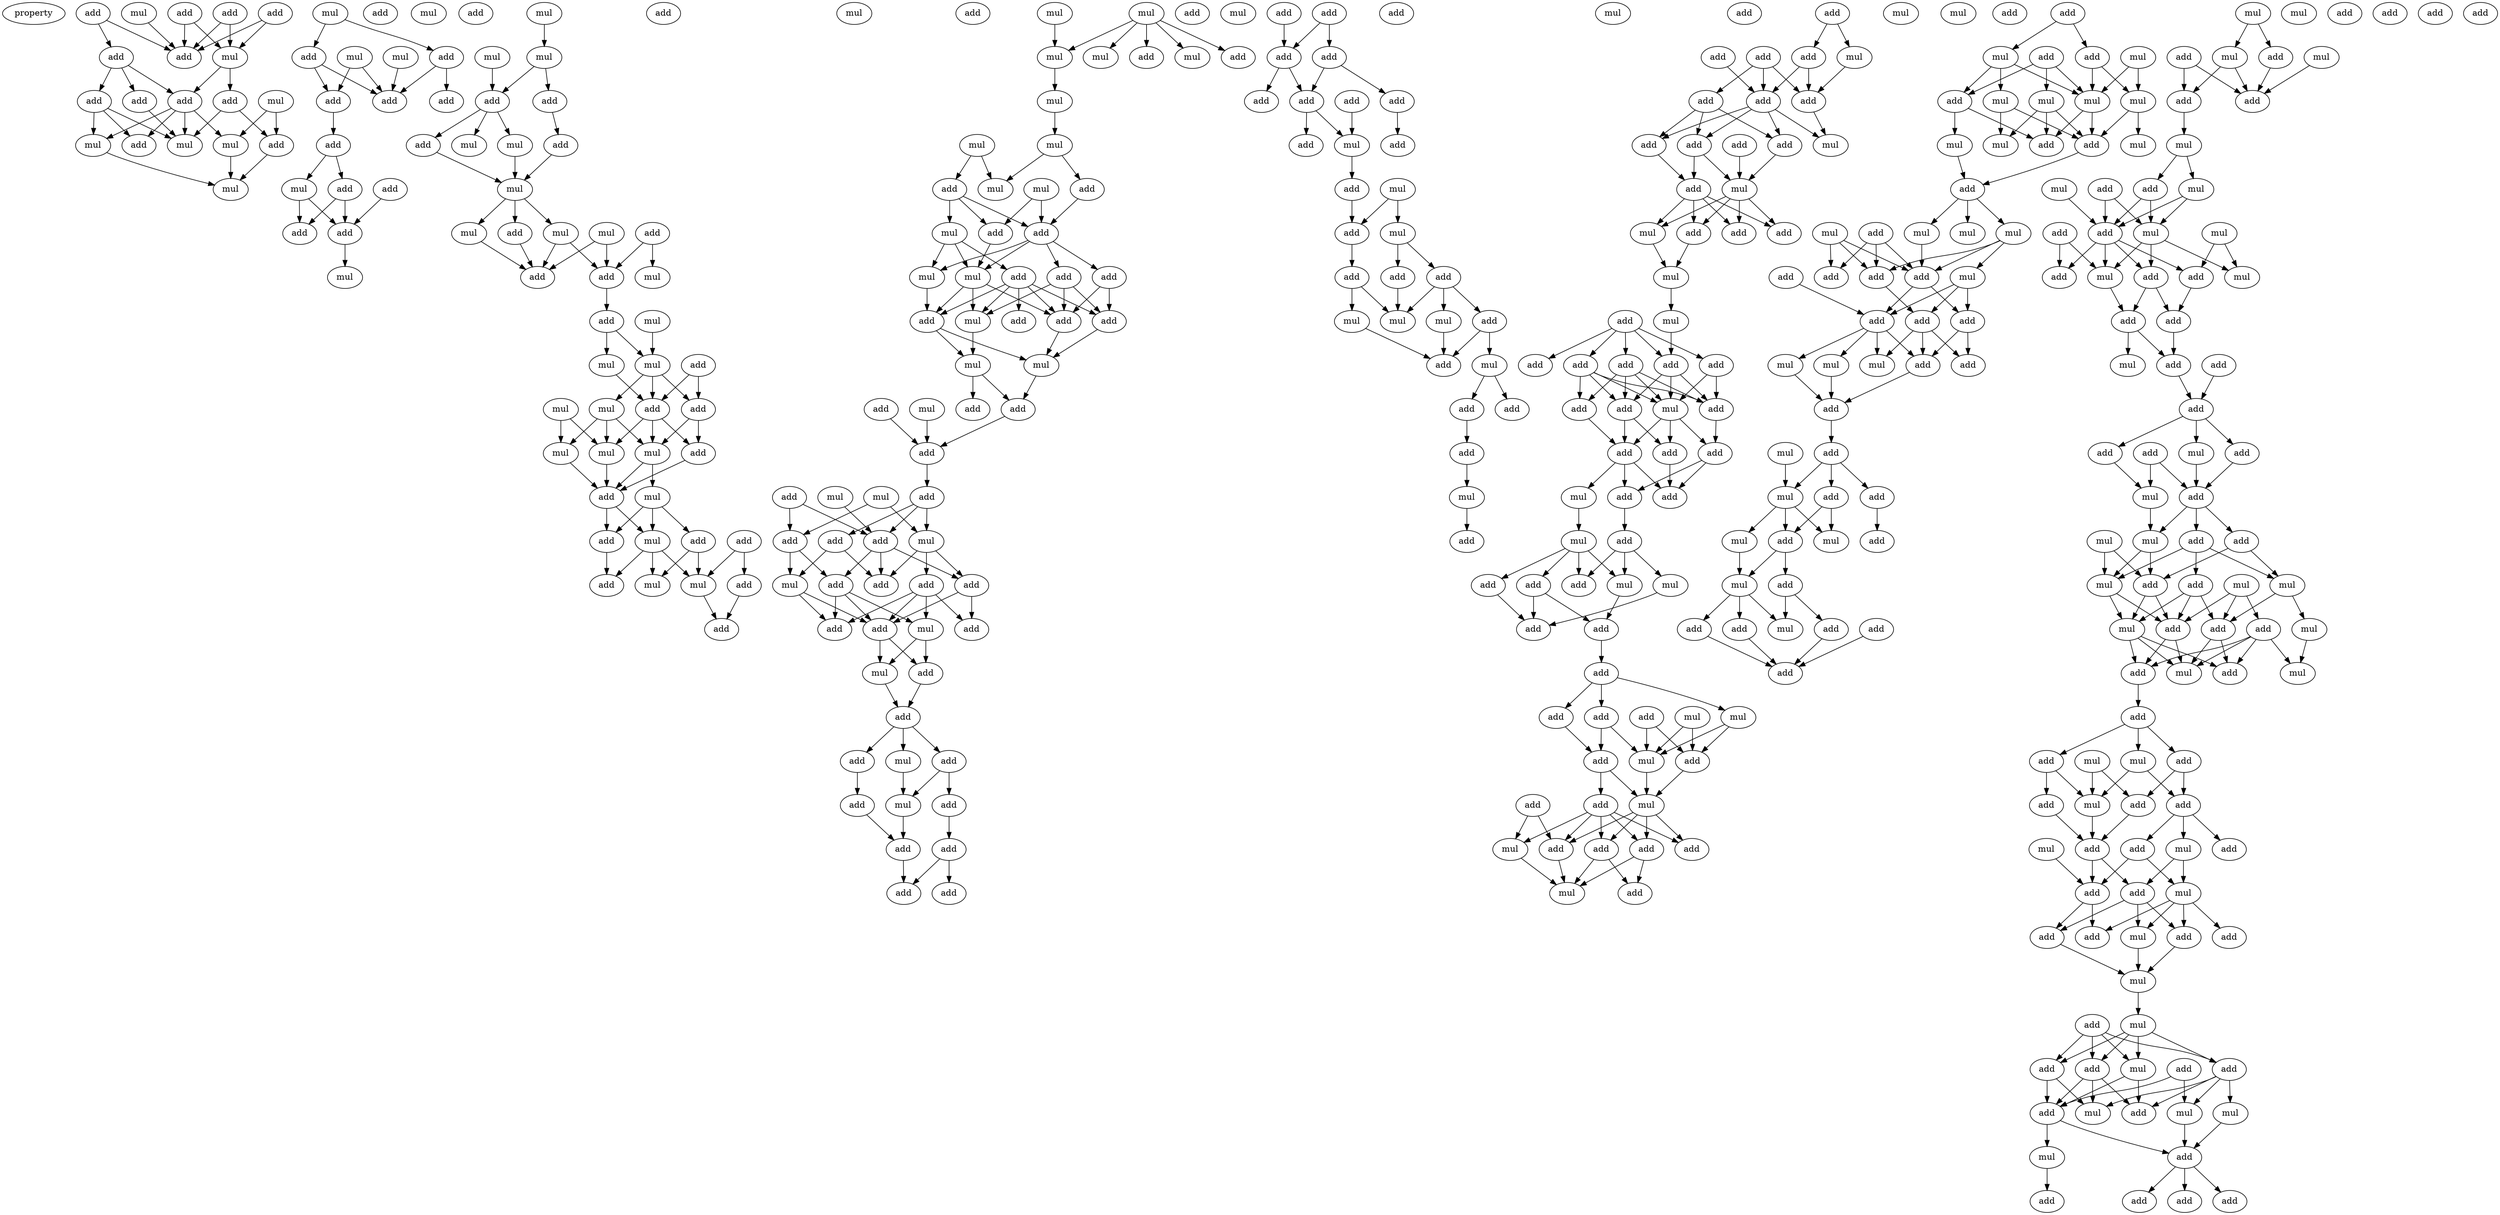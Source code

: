 digraph {
    node [fontcolor=black]
    property [mul=2,lf=1.0]
    0 [ label = add ];
    1 [ label = add ];
    2 [ label = mul ];
    3 [ label = add ];
    4 [ label = add ];
    5 [ label = add ];
    6 [ label = mul ];
    7 [ label = add ];
    8 [ label = add ];
    9 [ label = mul ];
    10 [ label = add ];
    11 [ label = add ];
    12 [ label = add ];
    13 [ label = mul ];
    14 [ label = mul ];
    15 [ label = mul ];
    16 [ label = add ];
    17 [ label = add ];
    18 [ label = mul ];
    19 [ label = mul ];
    20 [ label = add ];
    21 [ label = mul ];
    22 [ label = mul ];
    23 [ label = add ];
    24 [ label = add ];
    25 [ label = add ];
    26 [ label = add ];
    27 [ label = mul ];
    28 [ label = add ];
    29 [ label = add ];
    30 [ label = add ];
    31 [ label = mul ];
    32 [ label = add ];
    33 [ label = add ];
    34 [ label = add ];
    35 [ label = add ];
    36 [ label = mul ];
    37 [ label = mul ];
    38 [ label = mul ];
    39 [ label = mul ];
    40 [ label = add ];
    41 [ label = add ];
    42 [ label = add ];
    43 [ label = mul ];
    44 [ label = add ];
    45 [ label = mul ];
    46 [ label = add ];
    47 [ label = mul ];
    48 [ label = mul ];
    49 [ label = add ];
    50 [ label = add ];
    51 [ label = mul ];
    52 [ label = mul ];
    53 [ label = mul ];
    54 [ label = mul ];
    55 [ label = add ];
    56 [ label = add ];
    57 [ label = mul ];
    58 [ label = add ];
    59 [ label = add ];
    60 [ label = mul ];
    61 [ label = mul ];
    62 [ label = mul ];
    63 [ label = add ];
    64 [ label = mul ];
    65 [ label = add ];
    66 [ label = mul ];
    67 [ label = add ];
    68 [ label = mul ];
    69 [ label = mul ];
    70 [ label = mul ];
    71 [ label = add ];
    72 [ label = add ];
    73 [ label = add ];
    74 [ label = add ];
    75 [ label = mul ];
    76 [ label = mul ];
    77 [ label = mul ];
    78 [ label = add ];
    79 [ label = add ];
    80 [ label = add ];
    81 [ label = add ];
    82 [ label = mul ];
    83 [ label = mul ];
    84 [ label = add ];
    85 [ label = mul ];
    86 [ label = mul ];
    87 [ label = add ];
    88 [ label = mul ];
    89 [ label = mul ];
    90 [ label = mul ];
    91 [ label = mul ];
    92 [ label = add ];
    93 [ label = mul ];
    94 [ label = mul ];
    95 [ label = add ];
    96 [ label = add ];
    97 [ label = add ];
    98 [ label = mul ];
    99 [ label = add ];
    100 [ label = add ];
    101 [ label = add ];
    102 [ label = mul ];
    103 [ label = mul ];
    104 [ label = add ];
    105 [ label = add ];
    106 [ label = add ];
    107 [ label = add ];
    108 [ label = mul ];
    109 [ label = mul ];
    110 [ label = mul ];
    111 [ label = add ];
    112 [ label = add ];
    113 [ label = mul ];
    114 [ label = add ];
    115 [ label = add ];
    116 [ label = add ];
    117 [ label = add ];
    118 [ label = mul ];
    119 [ label = mul ];
    120 [ label = add ];
    121 [ label = add ];
    122 [ label = mul ];
    123 [ label = add ];
    124 [ label = add ];
    125 [ label = add ];
    126 [ label = add ];
    127 [ label = add ];
    128 [ label = add ];
    129 [ label = mul ];
    130 [ label = add ];
    131 [ label = add ];
    132 [ label = mul ];
    133 [ label = add ];
    134 [ label = mul ];
    135 [ label = add ];
    136 [ label = add ];
    137 [ label = mul ];
    138 [ label = add ];
    139 [ label = add ];
    140 [ label = mul ];
    141 [ label = mul ];
    142 [ label = add ];
    143 [ label = add ];
    144 [ label = add ];
    145 [ label = add ];
    146 [ label = add ];
    147 [ label = add ];
    148 [ label = add ];
    149 [ label = add ];
    150 [ label = add ];
    151 [ label = add ];
    152 [ label = add ];
    153 [ label = add ];
    154 [ label = add ];
    155 [ label = add ];
    156 [ label = add ];
    157 [ label = add ];
    158 [ label = add ];
    159 [ label = mul ];
    160 [ label = add ];
    161 [ label = mul ];
    162 [ label = add ];
    163 [ label = mul ];
    164 [ label = add ];
    165 [ label = add ];
    166 [ label = add ];
    167 [ label = mul ];
    168 [ label = add ];
    169 [ label = mul ];
    170 [ label = mul ];
    171 [ label = mul ];
    172 [ label = add ];
    173 [ label = add ];
    174 [ label = add ];
    175 [ label = add ];
    176 [ label = mul ];
    177 [ label = mul ];
    178 [ label = add ];
    179 [ label = add ];
    180 [ label = add ];
    181 [ label = add ];
    182 [ label = mul ];
    183 [ label = mul ];
    184 [ label = add ];
    185 [ label = add ];
    186 [ label = add ];
    187 [ label = add ];
    188 [ label = add ];
    189 [ label = add ];
    190 [ label = add ];
    191 [ label = add ];
    192 [ label = add ];
    193 [ label = mul ];
    194 [ label = mul ];
    195 [ label = add ];
    196 [ label = mul ];
    197 [ label = add ];
    198 [ label = mul ];
    199 [ label = add ];
    200 [ label = add ];
    201 [ label = mul ];
    202 [ label = add ];
    203 [ label = mul ];
    204 [ label = add ];
    205 [ label = add ];
    206 [ label = add ];
    207 [ label = add ];
    208 [ label = add ];
    209 [ label = add ];
    210 [ label = add ];
    211 [ label = add ];
    212 [ label = mul ];
    213 [ label = add ];
    214 [ label = add ];
    215 [ label = add ];
    216 [ label = add ];
    217 [ label = mul ];
    218 [ label = add ];
    219 [ label = add ];
    220 [ label = mul ];
    221 [ label = add ];
    222 [ label = add ];
    223 [ label = mul ];
    224 [ label = add ];
    225 [ label = mul ];
    226 [ label = add ];
    227 [ label = add ];
    228 [ label = add ];
    229 [ label = add ];
    230 [ label = mul ];
    231 [ label = mul ];
    232 [ label = add ];
    233 [ label = add ];
    234 [ label = add ];
    235 [ label = add ];
    236 [ label = add ];
    237 [ label = mul ];
    238 [ label = add ];
    239 [ label = add ];
    240 [ label = mul ];
    241 [ label = add ];
    242 [ label = mul ];
    243 [ label = add ];
    244 [ label = add ];
    245 [ label = add ];
    246 [ label = mul ];
    247 [ label = add ];
    248 [ label = add ];
    249 [ label = add ];
    250 [ label = add ];
    251 [ label = mul ];
    252 [ label = mul ];
    253 [ label = mul ];
    254 [ label = add ];
    255 [ label = mul ];
    256 [ label = mul ];
    257 [ label = mul ];
    258 [ label = mul ];
    259 [ label = add ];
    260 [ label = mul ];
    261 [ label = add ];
    262 [ label = mul ];
    263 [ label = add ];
    264 [ label = mul ];
    265 [ label = mul ];
    266 [ label = add ];
    267 [ label = mul ];
    268 [ label = mul ];
    269 [ label = add ];
    270 [ label = mul ];
    271 [ label = add ];
    272 [ label = add ];
    273 [ label = add ];
    274 [ label = add ];
    275 [ label = add ];
    276 [ label = add ];
    277 [ label = mul ];
    278 [ label = mul ];
    279 [ label = mul ];
    280 [ label = add ];
    281 [ label = add ];
    282 [ label = add ];
    283 [ label = mul ];
    284 [ label = add ];
    285 [ label = add ];
    286 [ label = mul ];
    287 [ label = add ];
    288 [ label = add ];
    289 [ label = mul ];
    290 [ label = add ];
    291 [ label = mul ];
    292 [ label = mul ];
    293 [ label = add ];
    294 [ label = add ];
    295 [ label = add ];
    296 [ label = add ];
    297 [ label = mul ];
    298 [ label = add ];
    299 [ label = add ];
    300 [ label = mul ];
    301 [ label = add ];
    302 [ label = mul ];
    303 [ label = add ];
    304 [ label = mul ];
    305 [ label = mul ];
    306 [ label = add ];
    307 [ label = add ];
    308 [ label = mul ];
    309 [ label = add ];
    310 [ label = add ];
    311 [ label = mul ];
    312 [ label = mul ];
    313 [ label = add ];
    314 [ label = mul ];
    315 [ label = mul ];
    316 [ label = add ];
    317 [ label = add ];
    318 [ label = add ];
    319 [ label = add ];
    320 [ label = mul ];
    321 [ label = mul ];
    322 [ label = add ];
    323 [ label = add ];
    324 [ label = mul ];
    325 [ label = add ];
    326 [ label = add ];
    327 [ label = add ];
    328 [ label = add ];
    329 [ label = mul ];
    330 [ label = add ];
    331 [ label = add ];
    332 [ label = add ];
    333 [ label = add ];
    334 [ label = mul ];
    335 [ label = add ];
    336 [ label = add ];
    337 [ label = mul ];
    338 [ label = add ];
    339 [ label = add ];
    340 [ label = mul ];
    341 [ label = add ];
    342 [ label = mul ];
    343 [ label = mul ];
    344 [ label = add ];
    345 [ label = mul ];
    346 [ label = add ];
    347 [ label = add ];
    348 [ label = add ];
    349 [ label = mul ];
    350 [ label = mul ];
    351 [ label = mul ];
    352 [ label = mul ];
    353 [ label = add ];
    354 [ label = add ];
    355 [ label = add ];
    356 [ label = add ];
    357 [ label = mul ];
    358 [ label = mul ];
    359 [ label = add ];
    360 [ label = add ];
    361 [ label = add ];
    362 [ label = add ];
    363 [ label = mul ];
    364 [ label = mul ];
    365 [ label = mul ];
    366 [ label = add ];
    367 [ label = add ];
    368 [ label = add ];
    369 [ label = add ];
    370 [ label = mul ];
    371 [ label = add ];
    372 [ label = mul ];
    373 [ label = add ];
    374 [ label = add ];
    375 [ label = add ];
    376 [ label = add ];
    377 [ label = mul ];
    378 [ label = add ];
    379 [ label = mul ];
    380 [ label = add ];
    381 [ label = add ];
    382 [ label = mul ];
    383 [ label = add ];
    384 [ label = add ];
    385 [ label = add ];
    386 [ label = mul ];
    387 [ label = mul ];
    388 [ label = add ];
    389 [ label = mul ];
    390 [ label = mul ];
    391 [ label = add ];
    392 [ label = add ];
    393 [ label = add ];
    394 [ label = add ];
    395 [ label = add ];
    396 [ label = add ];
    0 -> 5 [ name = 0 ];
    0 -> 6 [ name = 1 ];
    1 -> 5 [ name = 2 ];
    1 -> 6 [ name = 3 ];
    2 -> 5 [ name = 4 ];
    3 -> 5 [ name = 5 ];
    3 -> 6 [ name = 6 ];
    4 -> 5 [ name = 7 ];
    4 -> 7 [ name = 8 ];
    6 -> 8 [ name = 9 ];
    6 -> 10 [ name = 10 ];
    7 -> 8 [ name = 11 ];
    7 -> 11 [ name = 12 ];
    7 -> 12 [ name = 13 ];
    8 -> 13 [ name = 14 ];
    8 -> 14 [ name = 15 ];
    8 -> 15 [ name = 16 ];
    8 -> 17 [ name = 17 ];
    9 -> 13 [ name = 18 ];
    9 -> 16 [ name = 19 ];
    10 -> 14 [ name = 20 ];
    10 -> 16 [ name = 21 ];
    11 -> 14 [ name = 22 ];
    12 -> 14 [ name = 23 ];
    12 -> 15 [ name = 24 ];
    12 -> 17 [ name = 25 ];
    13 -> 18 [ name = 26 ];
    15 -> 18 [ name = 27 ];
    16 -> 18 [ name = 28 ];
    19 -> 20 [ name = 29 ];
    19 -> 24 [ name = 30 ];
    20 -> 25 [ name = 31 ];
    20 -> 26 [ name = 32 ];
    21 -> 25 [ name = 33 ];
    21 -> 26 [ name = 34 ];
    22 -> 25 [ name = 35 ];
    24 -> 25 [ name = 36 ];
    24 -> 28 [ name = 37 ];
    26 -> 29 [ name = 38 ];
    29 -> 31 [ name = 39 ];
    29 -> 32 [ name = 40 ];
    30 -> 35 [ name = 41 ];
    31 -> 34 [ name = 42 ];
    31 -> 35 [ name = 43 ];
    32 -> 34 [ name = 44 ];
    32 -> 35 [ name = 45 ];
    35 -> 36 [ name = 46 ];
    37 -> 39 [ name = 47 ];
    38 -> 41 [ name = 48 ];
    39 -> 41 [ name = 49 ];
    39 -> 42 [ name = 50 ];
    41 -> 43 [ name = 51 ];
    41 -> 46 [ name = 52 ];
    41 -> 47 [ name = 53 ];
    42 -> 44 [ name = 54 ];
    44 -> 48 [ name = 55 ];
    46 -> 48 [ name = 56 ];
    47 -> 48 [ name = 57 ];
    48 -> 49 [ name = 58 ];
    48 -> 51 [ name = 59 ];
    48 -> 53 [ name = 60 ];
    49 -> 55 [ name = 61 ];
    50 -> 54 [ name = 62 ];
    50 -> 56 [ name = 63 ];
    51 -> 55 [ name = 64 ];
    51 -> 56 [ name = 65 ];
    52 -> 55 [ name = 66 ];
    52 -> 56 [ name = 67 ];
    53 -> 55 [ name = 68 ];
    56 -> 58 [ name = 69 ];
    57 -> 61 [ name = 70 ];
    58 -> 60 [ name = 71 ];
    58 -> 61 [ name = 72 ];
    59 -> 63 [ name = 73 ];
    59 -> 65 [ name = 74 ];
    60 -> 63 [ name = 75 ];
    61 -> 63 [ name = 76 ];
    61 -> 64 [ name = 77 ];
    61 -> 65 [ name = 78 ];
    62 -> 68 [ name = 79 ];
    62 -> 69 [ name = 80 ];
    63 -> 66 [ name = 81 ];
    63 -> 67 [ name = 82 ];
    63 -> 69 [ name = 83 ];
    64 -> 66 [ name = 84 ];
    64 -> 68 [ name = 85 ];
    64 -> 69 [ name = 86 ];
    65 -> 66 [ name = 87 ];
    65 -> 67 [ name = 88 ];
    66 -> 70 [ name = 89 ];
    66 -> 71 [ name = 90 ];
    67 -> 71 [ name = 91 ];
    68 -> 71 [ name = 92 ];
    69 -> 71 [ name = 93 ];
    70 -> 72 [ name = 94 ];
    70 -> 73 [ name = 95 ];
    70 -> 75 [ name = 96 ];
    71 -> 72 [ name = 97 ];
    71 -> 75 [ name = 98 ];
    72 -> 79 [ name = 99 ];
    73 -> 76 [ name = 100 ];
    73 -> 77 [ name = 101 ];
    74 -> 77 [ name = 102 ];
    74 -> 78 [ name = 103 ];
    75 -> 76 [ name = 104 ];
    75 -> 77 [ name = 105 ];
    75 -> 79 [ name = 106 ];
    77 -> 81 [ name = 107 ];
    78 -> 81 [ name = 108 ];
    82 -> 85 [ name = 109 ];
    83 -> 84 [ name = 110 ];
    83 -> 85 [ name = 111 ];
    83 -> 86 [ name = 112 ];
    83 -> 87 [ name = 113 ];
    83 -> 88 [ name = 114 ];
    85 -> 89 [ name = 115 ];
    89 -> 91 [ name = 116 ];
    90 -> 93 [ name = 117 ];
    90 -> 95 [ name = 118 ];
    91 -> 92 [ name = 119 ];
    91 -> 93 [ name = 120 ];
    92 -> 96 [ name = 121 ];
    94 -> 96 [ name = 122 ];
    94 -> 97 [ name = 123 ];
    95 -> 96 [ name = 124 ];
    95 -> 97 [ name = 125 ];
    95 -> 98 [ name = 126 ];
    96 -> 100 [ name = 127 ];
    96 -> 101 [ name = 128 ];
    96 -> 102 [ name = 129 ];
    96 -> 103 [ name = 130 ];
    97 -> 103 [ name = 131 ];
    98 -> 99 [ name = 132 ];
    98 -> 102 [ name = 133 ];
    98 -> 103 [ name = 134 ];
    99 -> 104 [ name = 135 ];
    99 -> 105 [ name = 136 ];
    99 -> 106 [ name = 137 ];
    99 -> 107 [ name = 138 ];
    99 -> 108 [ name = 139 ];
    100 -> 105 [ name = 140 ];
    100 -> 107 [ name = 141 ];
    101 -> 105 [ name = 142 ];
    101 -> 107 [ name = 143 ];
    101 -> 108 [ name = 144 ];
    102 -> 104 [ name = 145 ];
    103 -> 104 [ name = 146 ];
    103 -> 107 [ name = 147 ];
    103 -> 108 [ name = 148 ];
    104 -> 109 [ name = 149 ];
    104 -> 110 [ name = 150 ];
    105 -> 109 [ name = 151 ];
    107 -> 109 [ name = 152 ];
    108 -> 110 [ name = 153 ];
    109 -> 115 [ name = 154 ];
    110 -> 111 [ name = 155 ];
    110 -> 115 [ name = 156 ];
    112 -> 116 [ name = 157 ];
    113 -> 116 [ name = 158 ];
    115 -> 116 [ name = 159 ];
    116 -> 117 [ name = 160 ];
    117 -> 121 [ name = 161 ];
    117 -> 122 [ name = 162 ];
    117 -> 123 [ name = 163 ];
    118 -> 123 [ name = 164 ];
    119 -> 122 [ name = 165 ];
    119 -> 124 [ name = 166 ];
    120 -> 123 [ name = 167 ];
    120 -> 124 [ name = 168 ];
    121 -> 125 [ name = 169 ];
    121 -> 129 [ name = 170 ];
    122 -> 125 [ name = 171 ];
    122 -> 127 [ name = 172 ];
    122 -> 128 [ name = 173 ];
    123 -> 125 [ name = 174 ];
    123 -> 126 [ name = 175 ];
    123 -> 127 [ name = 176 ];
    124 -> 126 [ name = 177 ];
    124 -> 129 [ name = 178 ];
    126 -> 130 [ name = 179 ];
    126 -> 132 [ name = 180 ];
    126 -> 133 [ name = 181 ];
    127 -> 130 [ name = 182 ];
    127 -> 131 [ name = 183 ];
    128 -> 130 [ name = 184 ];
    128 -> 131 [ name = 185 ];
    128 -> 132 [ name = 186 ];
    128 -> 133 [ name = 187 ];
    129 -> 130 [ name = 188 ];
    129 -> 133 [ name = 189 ];
    130 -> 134 [ name = 190 ];
    130 -> 135 [ name = 191 ];
    132 -> 134 [ name = 192 ];
    132 -> 135 [ name = 193 ];
    134 -> 136 [ name = 194 ];
    135 -> 136 [ name = 195 ];
    136 -> 138 [ name = 196 ];
    136 -> 139 [ name = 197 ];
    136 -> 140 [ name = 198 ];
    138 -> 141 [ name = 199 ];
    138 -> 143 [ name = 200 ];
    139 -> 142 [ name = 201 ];
    140 -> 141 [ name = 202 ];
    141 -> 144 [ name = 203 ];
    142 -> 144 [ name = 204 ];
    143 -> 145 [ name = 205 ];
    144 -> 148 [ name = 206 ];
    145 -> 148 [ name = 207 ];
    145 -> 150 [ name = 208 ];
    146 -> 151 [ name = 209 ];
    146 -> 152 [ name = 210 ];
    147 -> 151 [ name = 211 ];
    151 -> 153 [ name = 212 ];
    151 -> 154 [ name = 213 ];
    152 -> 153 [ name = 214 ];
    152 -> 156 [ name = 215 ];
    153 -> 158 [ name = 216 ];
    153 -> 159 [ name = 217 ];
    155 -> 159 [ name = 218 ];
    156 -> 157 [ name = 219 ];
    159 -> 160 [ name = 220 ];
    160 -> 162 [ name = 221 ];
    161 -> 162 [ name = 222 ];
    161 -> 163 [ name = 223 ];
    162 -> 165 [ name = 224 ];
    163 -> 164 [ name = 225 ];
    163 -> 166 [ name = 226 ];
    164 -> 169 [ name = 227 ];
    165 -> 169 [ name = 228 ];
    165 -> 170 [ name = 229 ];
    166 -> 167 [ name = 230 ];
    166 -> 168 [ name = 231 ];
    166 -> 169 [ name = 232 ];
    167 -> 172 [ name = 233 ];
    168 -> 171 [ name = 234 ];
    168 -> 172 [ name = 235 ];
    170 -> 172 [ name = 236 ];
    171 -> 173 [ name = 237 ];
    171 -> 174 [ name = 238 ];
    173 -> 175 [ name = 239 ];
    175 -> 177 [ name = 240 ];
    177 -> 179 [ name = 241 ];
    180 -> 181 [ name = 242 ];
    180 -> 183 [ name = 243 ];
    181 -> 186 [ name = 244 ];
    181 -> 187 [ name = 245 ];
    183 -> 187 [ name = 246 ];
    184 -> 186 [ name = 247 ];
    185 -> 186 [ name = 248 ];
    185 -> 187 [ name = 249 ];
    185 -> 188 [ name = 250 ];
    186 -> 189 [ name = 251 ];
    186 -> 190 [ name = 252 ];
    186 -> 191 [ name = 253 ];
    186 -> 193 [ name = 254 ];
    187 -> 193 [ name = 255 ];
    188 -> 189 [ name = 256 ];
    188 -> 190 [ name = 257 ];
    188 -> 191 [ name = 258 ];
    189 -> 195 [ name = 259 ];
    190 -> 194 [ name = 260 ];
    191 -> 194 [ name = 261 ];
    191 -> 195 [ name = 262 ];
    192 -> 194 [ name = 263 ];
    194 -> 196 [ name = 264 ];
    194 -> 197 [ name = 265 ];
    194 -> 199 [ name = 266 ];
    194 -> 200 [ name = 267 ];
    195 -> 196 [ name = 268 ];
    195 -> 197 [ name = 269 ];
    195 -> 199 [ name = 270 ];
    195 -> 200 [ name = 271 ];
    196 -> 201 [ name = 272 ];
    197 -> 201 [ name = 273 ];
    201 -> 203 [ name = 274 ];
    202 -> 204 [ name = 275 ];
    202 -> 205 [ name = 276 ];
    202 -> 206 [ name = 277 ];
    202 -> 207 [ name = 278 ];
    202 -> 208 [ name = 279 ];
    203 -> 204 [ name = 280 ];
    204 -> 209 [ name = 281 ];
    204 -> 211 [ name = 282 ];
    204 -> 212 [ name = 283 ];
    205 -> 211 [ name = 284 ];
    205 -> 212 [ name = 285 ];
    206 -> 209 [ name = 286 ];
    206 -> 210 [ name = 287 ];
    206 -> 211 [ name = 288 ];
    206 -> 212 [ name = 289 ];
    207 -> 209 [ name = 290 ];
    207 -> 210 [ name = 291 ];
    207 -> 211 [ name = 292 ];
    207 -> 212 [ name = 293 ];
    209 -> 214 [ name = 294 ];
    209 -> 215 [ name = 295 ];
    210 -> 214 [ name = 296 ];
    211 -> 213 [ name = 297 ];
    212 -> 213 [ name = 298 ];
    212 -> 214 [ name = 299 ];
    212 -> 215 [ name = 300 ];
    213 -> 218 [ name = 301 ];
    213 -> 219 [ name = 302 ];
    214 -> 217 [ name = 303 ];
    214 -> 218 [ name = 304 ];
    214 -> 219 [ name = 305 ];
    215 -> 218 [ name = 306 ];
    217 -> 220 [ name = 307 ];
    219 -> 221 [ name = 308 ];
    220 -> 222 [ name = 309 ];
    220 -> 224 [ name = 310 ];
    220 -> 225 [ name = 311 ];
    220 -> 226 [ name = 312 ];
    221 -> 223 [ name = 313 ];
    221 -> 224 [ name = 314 ];
    221 -> 225 [ name = 315 ];
    222 -> 227 [ name = 316 ];
    223 -> 227 [ name = 317 ];
    225 -> 228 [ name = 318 ];
    226 -> 227 [ name = 319 ];
    226 -> 228 [ name = 320 ];
    228 -> 229 [ name = 321 ];
    229 -> 231 [ name = 322 ];
    229 -> 232 [ name = 323 ];
    229 -> 234 [ name = 324 ];
    230 -> 235 [ name = 325 ];
    230 -> 237 [ name = 326 ];
    231 -> 235 [ name = 327 ];
    231 -> 237 [ name = 328 ];
    232 -> 236 [ name = 329 ];
    232 -> 237 [ name = 330 ];
    233 -> 235 [ name = 331 ];
    233 -> 237 [ name = 332 ];
    234 -> 236 [ name = 333 ];
    235 -> 240 [ name = 334 ];
    236 -> 238 [ name = 335 ];
    236 -> 240 [ name = 336 ];
    237 -> 240 [ name = 337 ];
    238 -> 241 [ name = 338 ];
    238 -> 242 [ name = 339 ];
    238 -> 243 [ name = 340 ];
    238 -> 244 [ name = 341 ];
    238 -> 245 [ name = 342 ];
    239 -> 242 [ name = 343 ];
    239 -> 244 [ name = 344 ];
    240 -> 241 [ name = 345 ];
    240 -> 243 [ name = 346 ];
    240 -> 244 [ name = 347 ];
    240 -> 245 [ name = 348 ];
    242 -> 246 [ name = 349 ];
    243 -> 246 [ name = 350 ];
    243 -> 247 [ name = 351 ];
    244 -> 246 [ name = 352 ];
    245 -> 246 [ name = 353 ];
    245 -> 247 [ name = 354 ];
    248 -> 249 [ name = 355 ];
    248 -> 252 [ name = 356 ];
    249 -> 256 [ name = 357 ];
    249 -> 257 [ name = 358 ];
    250 -> 254 [ name = 359 ];
    250 -> 255 [ name = 360 ];
    250 -> 257 [ name = 361 ];
    251 -> 256 [ name = 362 ];
    251 -> 257 [ name = 363 ];
    252 -> 253 [ name = 364 ];
    252 -> 254 [ name = 365 ];
    252 -> 257 [ name = 366 ];
    253 -> 259 [ name = 367 ];
    253 -> 260 [ name = 368 ];
    254 -> 258 [ name = 369 ];
    254 -> 261 [ name = 370 ];
    255 -> 259 [ name = 371 ];
    255 -> 260 [ name = 372 ];
    255 -> 261 [ name = 373 ];
    256 -> 259 [ name = 374 ];
    256 -> 262 [ name = 375 ];
    257 -> 259 [ name = 376 ];
    257 -> 261 [ name = 377 ];
    258 -> 263 [ name = 378 ];
    259 -> 263 [ name = 379 ];
    263 -> 264 [ name = 380 ];
    263 -> 267 [ name = 381 ];
    263 -> 268 [ name = 382 ];
    265 -> 269 [ name = 383 ];
    265 -> 272 [ name = 384 ];
    265 -> 273 [ name = 385 ];
    266 -> 269 [ name = 386 ];
    266 -> 272 [ name = 387 ];
    266 -> 273 [ name = 388 ];
    267 -> 270 [ name = 389 ];
    267 -> 272 [ name = 390 ];
    267 -> 273 [ name = 391 ];
    268 -> 273 [ name = 392 ];
    270 -> 274 [ name = 393 ];
    270 -> 275 [ name = 394 ];
    270 -> 276 [ name = 395 ];
    271 -> 276 [ name = 396 ];
    272 -> 274 [ name = 397 ];
    273 -> 275 [ name = 398 ];
    273 -> 276 [ name = 399 ];
    274 -> 277 [ name = 400 ];
    274 -> 280 [ name = 401 ];
    274 -> 281 [ name = 402 ];
    275 -> 280 [ name = 403 ];
    275 -> 281 [ name = 404 ];
    276 -> 277 [ name = 405 ];
    276 -> 278 [ name = 406 ];
    276 -> 279 [ name = 407 ];
    276 -> 281 [ name = 408 ];
    278 -> 282 [ name = 409 ];
    279 -> 282 [ name = 410 ];
    281 -> 282 [ name = 411 ];
    282 -> 284 [ name = 412 ];
    283 -> 286 [ name = 413 ];
    284 -> 285 [ name = 414 ];
    284 -> 286 [ name = 415 ];
    284 -> 287 [ name = 416 ];
    285 -> 288 [ name = 417 ];
    286 -> 289 [ name = 418 ];
    286 -> 290 [ name = 419 ];
    286 -> 291 [ name = 420 ];
    287 -> 289 [ name = 421 ];
    287 -> 290 [ name = 422 ];
    290 -> 292 [ name = 423 ];
    290 -> 293 [ name = 424 ];
    291 -> 292 [ name = 425 ];
    292 -> 295 [ name = 426 ];
    292 -> 297 [ name = 427 ];
    292 -> 298 [ name = 428 ];
    293 -> 294 [ name = 429 ];
    293 -> 297 [ name = 430 ];
    294 -> 299 [ name = 431 ];
    295 -> 299 [ name = 432 ];
    296 -> 299 [ name = 433 ];
    298 -> 299 [ name = 434 ];
    300 -> 302 [ name = 435 ];
    300 -> 303 [ name = 436 ];
    301 -> 306 [ name = 437 ];
    301 -> 307 [ name = 438 ];
    302 -> 306 [ name = 439 ];
    302 -> 307 [ name = 440 ];
    303 -> 307 [ name = 441 ];
    304 -> 307 [ name = 442 ];
    306 -> 308 [ name = 443 ];
    308 -> 310 [ name = 444 ];
    308 -> 312 [ name = 445 ];
    309 -> 313 [ name = 446 ];
    309 -> 315 [ name = 447 ];
    310 -> 313 [ name = 448 ];
    310 -> 315 [ name = 449 ];
    311 -> 313 [ name = 450 ];
    312 -> 313 [ name = 451 ];
    312 -> 315 [ name = 452 ];
    313 -> 317 [ name = 453 ];
    313 -> 318 [ name = 454 ];
    313 -> 319 [ name = 455 ];
    313 -> 320 [ name = 456 ];
    314 -> 319 [ name = 457 ];
    314 -> 321 [ name = 458 ];
    315 -> 318 [ name = 459 ];
    315 -> 320 [ name = 460 ];
    315 -> 321 [ name = 461 ];
    316 -> 317 [ name = 462 ];
    316 -> 320 [ name = 463 ];
    318 -> 322 [ name = 464 ];
    318 -> 323 [ name = 465 ];
    319 -> 322 [ name = 466 ];
    320 -> 323 [ name = 467 ];
    322 -> 326 [ name = 468 ];
    323 -> 324 [ name = 469 ];
    323 -> 326 [ name = 470 ];
    325 -> 328 [ name = 471 ];
    326 -> 328 [ name = 472 ];
    328 -> 329 [ name = 473 ];
    328 -> 330 [ name = 474 ];
    328 -> 331 [ name = 475 ];
    329 -> 335 [ name = 476 ];
    330 -> 335 [ name = 477 ];
    331 -> 334 [ name = 478 ];
    332 -> 334 [ name = 479 ];
    332 -> 335 [ name = 480 ];
    334 -> 337 [ name = 481 ];
    335 -> 336 [ name = 482 ];
    335 -> 337 [ name = 483 ];
    335 -> 339 [ name = 484 ];
    336 -> 341 [ name = 485 ];
    336 -> 343 [ name = 486 ];
    336 -> 345 [ name = 487 ];
    337 -> 343 [ name = 488 ];
    337 -> 344 [ name = 489 ];
    339 -> 344 [ name = 490 ];
    339 -> 345 [ name = 491 ];
    340 -> 343 [ name = 492 ];
    340 -> 344 [ name = 493 ];
    341 -> 346 [ name = 494 ];
    341 -> 347 [ name = 495 ];
    341 -> 349 [ name = 496 ];
    342 -> 346 [ name = 497 ];
    342 -> 347 [ name = 498 ];
    342 -> 348 [ name = 499 ];
    343 -> 347 [ name = 500 ];
    343 -> 349 [ name = 501 ];
    344 -> 347 [ name = 502 ];
    344 -> 349 [ name = 503 ];
    345 -> 346 [ name = 504 ];
    345 -> 350 [ name = 505 ];
    346 -> 352 [ name = 506 ];
    346 -> 353 [ name = 507 ];
    347 -> 352 [ name = 508 ];
    347 -> 354 [ name = 509 ];
    348 -> 351 [ name = 510 ];
    348 -> 352 [ name = 511 ];
    348 -> 353 [ name = 512 ];
    348 -> 354 [ name = 513 ];
    349 -> 352 [ name = 514 ];
    349 -> 353 [ name = 515 ];
    349 -> 354 [ name = 516 ];
    350 -> 351 [ name = 517 ];
    354 -> 355 [ name = 518 ];
    355 -> 356 [ name = 519 ];
    355 -> 358 [ name = 520 ];
    355 -> 359 [ name = 521 ];
    356 -> 360 [ name = 522 ];
    356 -> 361 [ name = 523 ];
    357 -> 360 [ name = 524 ];
    357 -> 363 [ name = 525 ];
    358 -> 361 [ name = 526 ];
    358 -> 363 [ name = 527 ];
    359 -> 362 [ name = 528 ];
    359 -> 363 [ name = 529 ];
    360 -> 368 [ name = 530 ];
    361 -> 365 [ name = 531 ];
    361 -> 366 [ name = 532 ];
    361 -> 367 [ name = 533 ];
    362 -> 368 [ name = 534 ];
    363 -> 368 [ name = 535 ];
    364 -> 369 [ name = 536 ];
    365 -> 370 [ name = 537 ];
    365 -> 371 [ name = 538 ];
    367 -> 369 [ name = 539 ];
    367 -> 370 [ name = 540 ];
    368 -> 369 [ name = 541 ];
    368 -> 371 [ name = 542 ];
    369 -> 375 [ name = 543 ];
    369 -> 376 [ name = 544 ];
    370 -> 372 [ name = 545 ];
    370 -> 373 [ name = 546 ];
    370 -> 374 [ name = 547 ];
    370 -> 376 [ name = 548 ];
    371 -> 372 [ name = 549 ];
    371 -> 373 [ name = 550 ];
    371 -> 375 [ name = 551 ];
    372 -> 377 [ name = 552 ];
    373 -> 377 [ name = 553 ];
    375 -> 377 [ name = 554 ];
    377 -> 379 [ name = 555 ];
    378 -> 380 [ name = 556 ];
    378 -> 381 [ name = 557 ];
    378 -> 382 [ name = 558 ];
    378 -> 383 [ name = 559 ];
    379 -> 380 [ name = 560 ];
    379 -> 381 [ name = 561 ];
    379 -> 382 [ name = 562 ];
    379 -> 383 [ name = 563 ];
    380 -> 385 [ name = 564 ];
    380 -> 386 [ name = 565 ];
    380 -> 388 [ name = 566 ];
    381 -> 385 [ name = 567 ];
    381 -> 386 [ name = 568 ];
    381 -> 387 [ name = 569 ];
    381 -> 389 [ name = 570 ];
    382 -> 385 [ name = 571 ];
    382 -> 388 [ name = 572 ];
    383 -> 386 [ name = 573 ];
    383 -> 388 [ name = 574 ];
    384 -> 387 [ name = 575 ];
    384 -> 388 [ name = 576 ];
    387 -> 391 [ name = 577 ];
    388 -> 390 [ name = 578 ];
    388 -> 391 [ name = 579 ];
    389 -> 391 [ name = 580 ];
    390 -> 395 [ name = 581 ];
    391 -> 392 [ name = 582 ];
    391 -> 393 [ name = 583 ];
    391 -> 394 [ name = 584 ];
}
